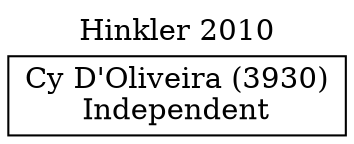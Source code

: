 // House preference flow
digraph "Cy D'Oliveira (3930)_Hinkler_2010" {
	graph [label="Hinkler 2010" labelloc=t mclimit=10]
	node [shape=box]
	"Cy D'Oliveira (3930)" [label="Cy D'Oliveira (3930)
Independent"]
}
